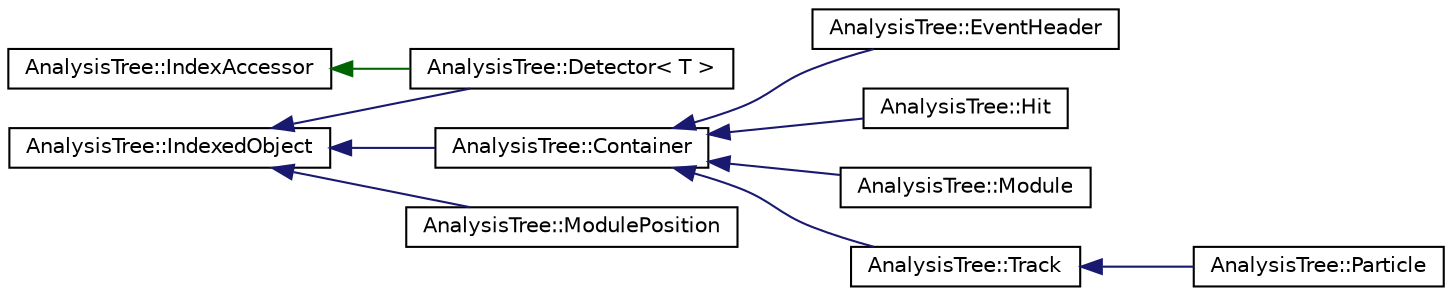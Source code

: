 digraph "Graphical Class Hierarchy"
{
  edge [fontname="Helvetica",fontsize="10",labelfontname="Helvetica",labelfontsize="10"];
  node [fontname="Helvetica",fontsize="10",shape=record];
  rankdir="LR";
  Node1 [label="AnalysisTree::IndexAccessor",height=0.2,width=0.4,color="black", fillcolor="white", style="filled",URL="$d4/da2/classAnalysisTree_1_1IndexAccessor.html"];
  Node1 -> Node2 [dir="back",color="darkgreen",fontsize="10",style="solid",fontname="Helvetica"];
  Node2 [label="AnalysisTree::Detector\< T \>",height=0.2,width=0.4,color="black", fillcolor="white", style="filled",URL="$d4/da7/classAnalysisTree_1_1Detector.html"];
  Node3 [label="AnalysisTree::IndexedObject",height=0.2,width=0.4,color="black", fillcolor="white", style="filled",URL="$df/dee/classAnalysisTree_1_1IndexedObject.html"];
  Node3 -> Node4 [dir="back",color="midnightblue",fontsize="10",style="solid",fontname="Helvetica"];
  Node4 [label="AnalysisTree::Container",height=0.2,width=0.4,color="black", fillcolor="white", style="filled",URL="$d2/d0f/classAnalysisTree_1_1Container.html",tooltip="A class to store any number of integers, floats and bools. "];
  Node4 -> Node5 [dir="back",color="midnightblue",fontsize="10",style="solid",fontname="Helvetica"];
  Node5 [label="AnalysisTree::EventHeader",height=0.2,width=0.4,color="black", fillcolor="white", style="filled",URL="$d8/dd1/classAnalysisTree_1_1EventHeader.html"];
  Node4 -> Node6 [dir="back",color="midnightblue",fontsize="10",style="solid",fontname="Helvetica"];
  Node6 [label="AnalysisTree::Hit",height=0.2,width=0.4,color="black", fillcolor="white", style="filled",URL="$de/dce/classAnalysisTree_1_1Hit.html"];
  Node4 -> Node7 [dir="back",color="midnightblue",fontsize="10",style="solid",fontname="Helvetica"];
  Node7 [label="AnalysisTree::Module",height=0.2,width=0.4,color="black", fillcolor="white", style="filled",URL="$de/dd8/classAnalysisTree_1_1Module.html"];
  Node4 -> Node8 [dir="back",color="midnightblue",fontsize="10",style="solid",fontname="Helvetica"];
  Node8 [label="AnalysisTree::Track",height=0.2,width=0.4,color="black", fillcolor="white", style="filled",URL="$da/d0a/classAnalysisTree_1_1Track.html",tooltip="A class for a generic track with determined momentum. "];
  Node8 -> Node9 [dir="back",color="midnightblue",fontsize="10",style="solid",fontname="Helvetica"];
  Node9 [label="AnalysisTree::Particle",height=0.2,width=0.4,color="black", fillcolor="white", style="filled",URL="$db/dd2/classAnalysisTree_1_1Particle.html"];
  Node3 -> Node2 [dir="back",color="midnightblue",fontsize="10",style="solid",fontname="Helvetica"];
  Node3 -> Node10 [dir="back",color="midnightblue",fontsize="10",style="solid",fontname="Helvetica"];
  Node10 [label="AnalysisTree::ModulePosition",height=0.2,width=0.4,color="black", fillcolor="white", style="filled",URL="$df/d4d/classAnalysisTree_1_1ModulePosition.html"];
}
